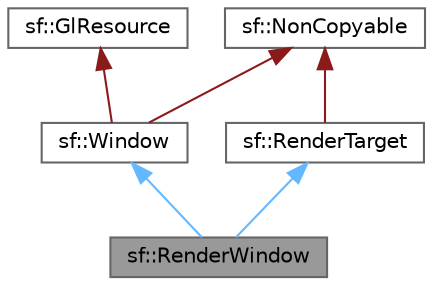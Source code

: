 digraph "sf::RenderWindow"
{
 // INTERACTIVE_SVG=YES
 // LATEX_PDF_SIZE
  bgcolor="transparent";
  edge [fontname=Helvetica,fontsize=10,labelfontname=Helvetica,labelfontsize=10];
  node [fontname=Helvetica,fontsize=10,shape=box,height=0.2,width=0.4];
  Node1 [id="Node000001",label="sf::RenderWindow",height=0.2,width=0.4,color="gray40", fillcolor="grey60", style="filled", fontcolor="black",tooltip="Window that can serve as a target for 2D drawing."];
  Node2 -> Node1 [id="edge1_Node000001_Node000002",dir="back",color="steelblue1",style="solid",tooltip=" "];
  Node2 [id="Node000002",label="sf::Window",height=0.2,width=0.4,color="gray40", fillcolor="white", style="filled",URL="$a02069.html",tooltip="Window that serves as a target for OpenGL rendering."];
  Node3 -> Node2 [id="edge2_Node000002_Node000003",dir="back",color="firebrick4",style="solid",tooltip=" "];
  Node3 [id="Node000003",label="sf::GlResource",height=0.2,width=0.4,color="gray40", fillcolor="white", style="filled",URL="$a02033.html",tooltip="Base class for classes that require an OpenGL context."];
  Node4 -> Node2 [id="edge3_Node000002_Node000004",dir="back",color="firebrick4",style="solid",tooltip=" "];
  Node4 [id="Node000004",label="sf::NonCopyable",height=0.2,width=0.4,color="gray40", fillcolor="white", style="filled",URL="$a01897.html",tooltip="Utility class that makes any derived class non-copyable."];
  Node5 -> Node1 [id="edge4_Node000001_Node000005",dir="back",color="steelblue1",style="solid",tooltip=" "];
  Node5 [id="Node000005",label="sf::RenderTarget",height=0.2,width=0.4,color="gray40", fillcolor="white", style="filled",URL="$a01749.html",tooltip="Base class for all render targets (window, texture, ...)"];
  Node4 -> Node5 [id="edge5_Node000005_Node000004",dir="back",color="firebrick4",style="solid",tooltip=" "];
}
